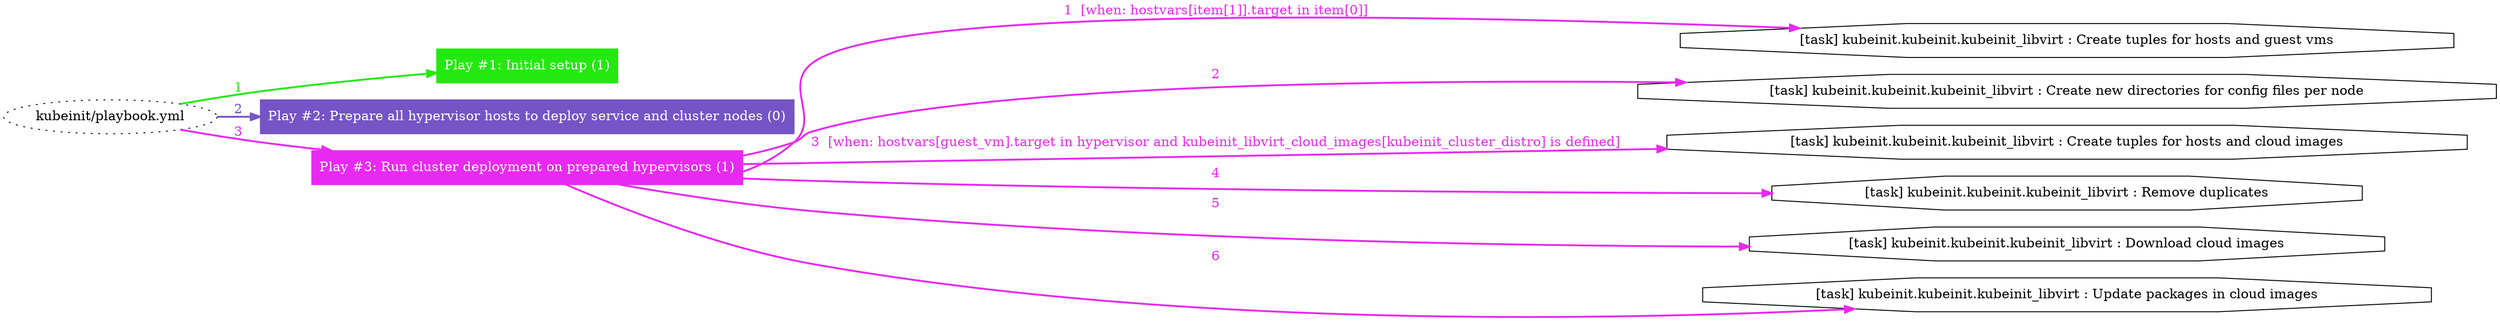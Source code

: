 digraph "kubeinit/playbook.yml "{
	graph [concentrate=true ordering=in rankdir=LR ratio=fill]
	edge [esep=5 sep=10]
	"kubeinit/playbook.yml" [id=root_node style=dotted]
	subgraph "Play #1: Initial setup (1) "{
		"Play #1: Initial setup (1)" [color="#24e910" fontcolor="#ffffff" id="play_71bcf967-3d57-42cc-9730-c0a5c5f274ae" shape=box style=filled tooltip=localhost]
		"kubeinit/playbook.yml" -> "Play #1: Initial setup (1)" [label=1 color="#24e910" fontcolor="#24e910" id="edge_fb7ca002-d4ed-4040-af1f-e46b4f752f19" style=bold]
	}
	subgraph "Play #2: Prepare all hypervisor hosts to deploy service and cluster nodes (0) "{
		"Play #2: Prepare all hypervisor hosts to deploy service and cluster nodes (0)" [color="#7554c5" fontcolor="#ffffff" id="play_dba1d27a-5917-46b7-a6bf-49660cebbf29" shape=box style=filled tooltip=""]
		"kubeinit/playbook.yml" -> "Play #2: Prepare all hypervisor hosts to deploy service and cluster nodes (0)" [label=2 color="#7554c5" fontcolor="#7554c5" id="edge_9739998b-8c74-40b1-81c0-6998b2720c59" style=bold]
	}
	subgraph "Play #3: Run cluster deployment on prepared hypervisors (1) "{
		"Play #3: Run cluster deployment on prepared hypervisors (1)" [color="#e829f0" fontcolor="#ffffff" id="play_ba6c0ec9-805e-4d58-9e84-8ab387087561" shape=box style=filled tooltip=localhost]
		"kubeinit/playbook.yml" -> "Play #3: Run cluster deployment on prepared hypervisors (1)" [label=3 color="#e829f0" fontcolor="#e829f0" id="edge_22cafb89-dd17-4a22-b103-f3f1079ba5c2" style=bold]
		"task_a22e5f63-5e38-4742-bd26-a314b1944d6c" [label="[task] kubeinit.kubeinit.kubeinit_libvirt : Create tuples for hosts and guest vms" id="task_a22e5f63-5e38-4742-bd26-a314b1944d6c" shape=octagon tooltip="[task] kubeinit.kubeinit.kubeinit_libvirt : Create tuples for hosts and guest vms"]
		"Play #3: Run cluster deployment on prepared hypervisors (1)" -> "task_a22e5f63-5e38-4742-bd26-a314b1944d6c" [label="1  [when: hostvars[item[1]].target in item[0]]" color="#e829f0" fontcolor="#e829f0" id="edge_f91e31fd-fee8-4876-bdb5-4f1c96aa8970" style=bold]
		"task_d2e9ae1f-165b-4bc7-8391-67b13a5c631a" [label="[task] kubeinit.kubeinit.kubeinit_libvirt : Create new directories for config files per node" id="task_d2e9ae1f-165b-4bc7-8391-67b13a5c631a" shape=octagon tooltip="[task] kubeinit.kubeinit.kubeinit_libvirt : Create new directories for config files per node"]
		"Play #3: Run cluster deployment on prepared hypervisors (1)" -> "task_d2e9ae1f-165b-4bc7-8391-67b13a5c631a" [label=2 color="#e829f0" fontcolor="#e829f0" id="edge_f001fcf7-0f1e-4c48-8f4f-004929a6eb97" style=bold]
		"task_025aadeb-946c-434e-9905-1c669e597a40" [label="[task] kubeinit.kubeinit.kubeinit_libvirt : Create tuples for hosts and cloud images" id="task_025aadeb-946c-434e-9905-1c669e597a40" shape=octagon tooltip="[task] kubeinit.kubeinit.kubeinit_libvirt : Create tuples for hosts and cloud images"]
		"Play #3: Run cluster deployment on prepared hypervisors (1)" -> "task_025aadeb-946c-434e-9905-1c669e597a40" [label="3  [when: hostvars[guest_vm].target in hypervisor and kubeinit_libvirt_cloud_images[kubeinit_cluster_distro] is defined]" color="#e829f0" fontcolor="#e829f0" id="edge_f4d54111-b2e5-49ec-b0bb-5822ec7e5037" style=bold]
		"task_5fdd60ba-7d6b-4e83-94a3-e33b3a7c978a" [label="[task] kubeinit.kubeinit.kubeinit_libvirt : Remove duplicates" id="task_5fdd60ba-7d6b-4e83-94a3-e33b3a7c978a" shape=octagon tooltip="[task] kubeinit.kubeinit.kubeinit_libvirt : Remove duplicates"]
		"Play #3: Run cluster deployment on prepared hypervisors (1)" -> "task_5fdd60ba-7d6b-4e83-94a3-e33b3a7c978a" [label=4 color="#e829f0" fontcolor="#e829f0" id="edge_8ceda2a0-0ed6-457f-9486-e6a9ffc0ad43" style=bold]
		"task_4b39fe30-cd53-4df5-a084-5c64f51f0d45" [label="[task] kubeinit.kubeinit.kubeinit_libvirt : Download cloud images" id="task_4b39fe30-cd53-4df5-a084-5c64f51f0d45" shape=octagon tooltip="[task] kubeinit.kubeinit.kubeinit_libvirt : Download cloud images"]
		"Play #3: Run cluster deployment on prepared hypervisors (1)" -> "task_4b39fe30-cd53-4df5-a084-5c64f51f0d45" [label=5 color="#e829f0" fontcolor="#e829f0" id="edge_8a80bfab-3270-45a0-84f2-df7c5205ac3e" style=bold]
		"task_7e65e80b-f4d3-4f1c-98f0-56458741c9e1" [label="[task] kubeinit.kubeinit.kubeinit_libvirt : Update packages in cloud images" id="task_7e65e80b-f4d3-4f1c-98f0-56458741c9e1" shape=octagon tooltip="[task] kubeinit.kubeinit.kubeinit_libvirt : Update packages in cloud images"]
		"Play #3: Run cluster deployment on prepared hypervisors (1)" -> "task_7e65e80b-f4d3-4f1c-98f0-56458741c9e1" [label=6 color="#e829f0" fontcolor="#e829f0" id="edge_dea96156-6fcf-42ba-a5dd-ebed4afb6029" style=bold]
	}
}
